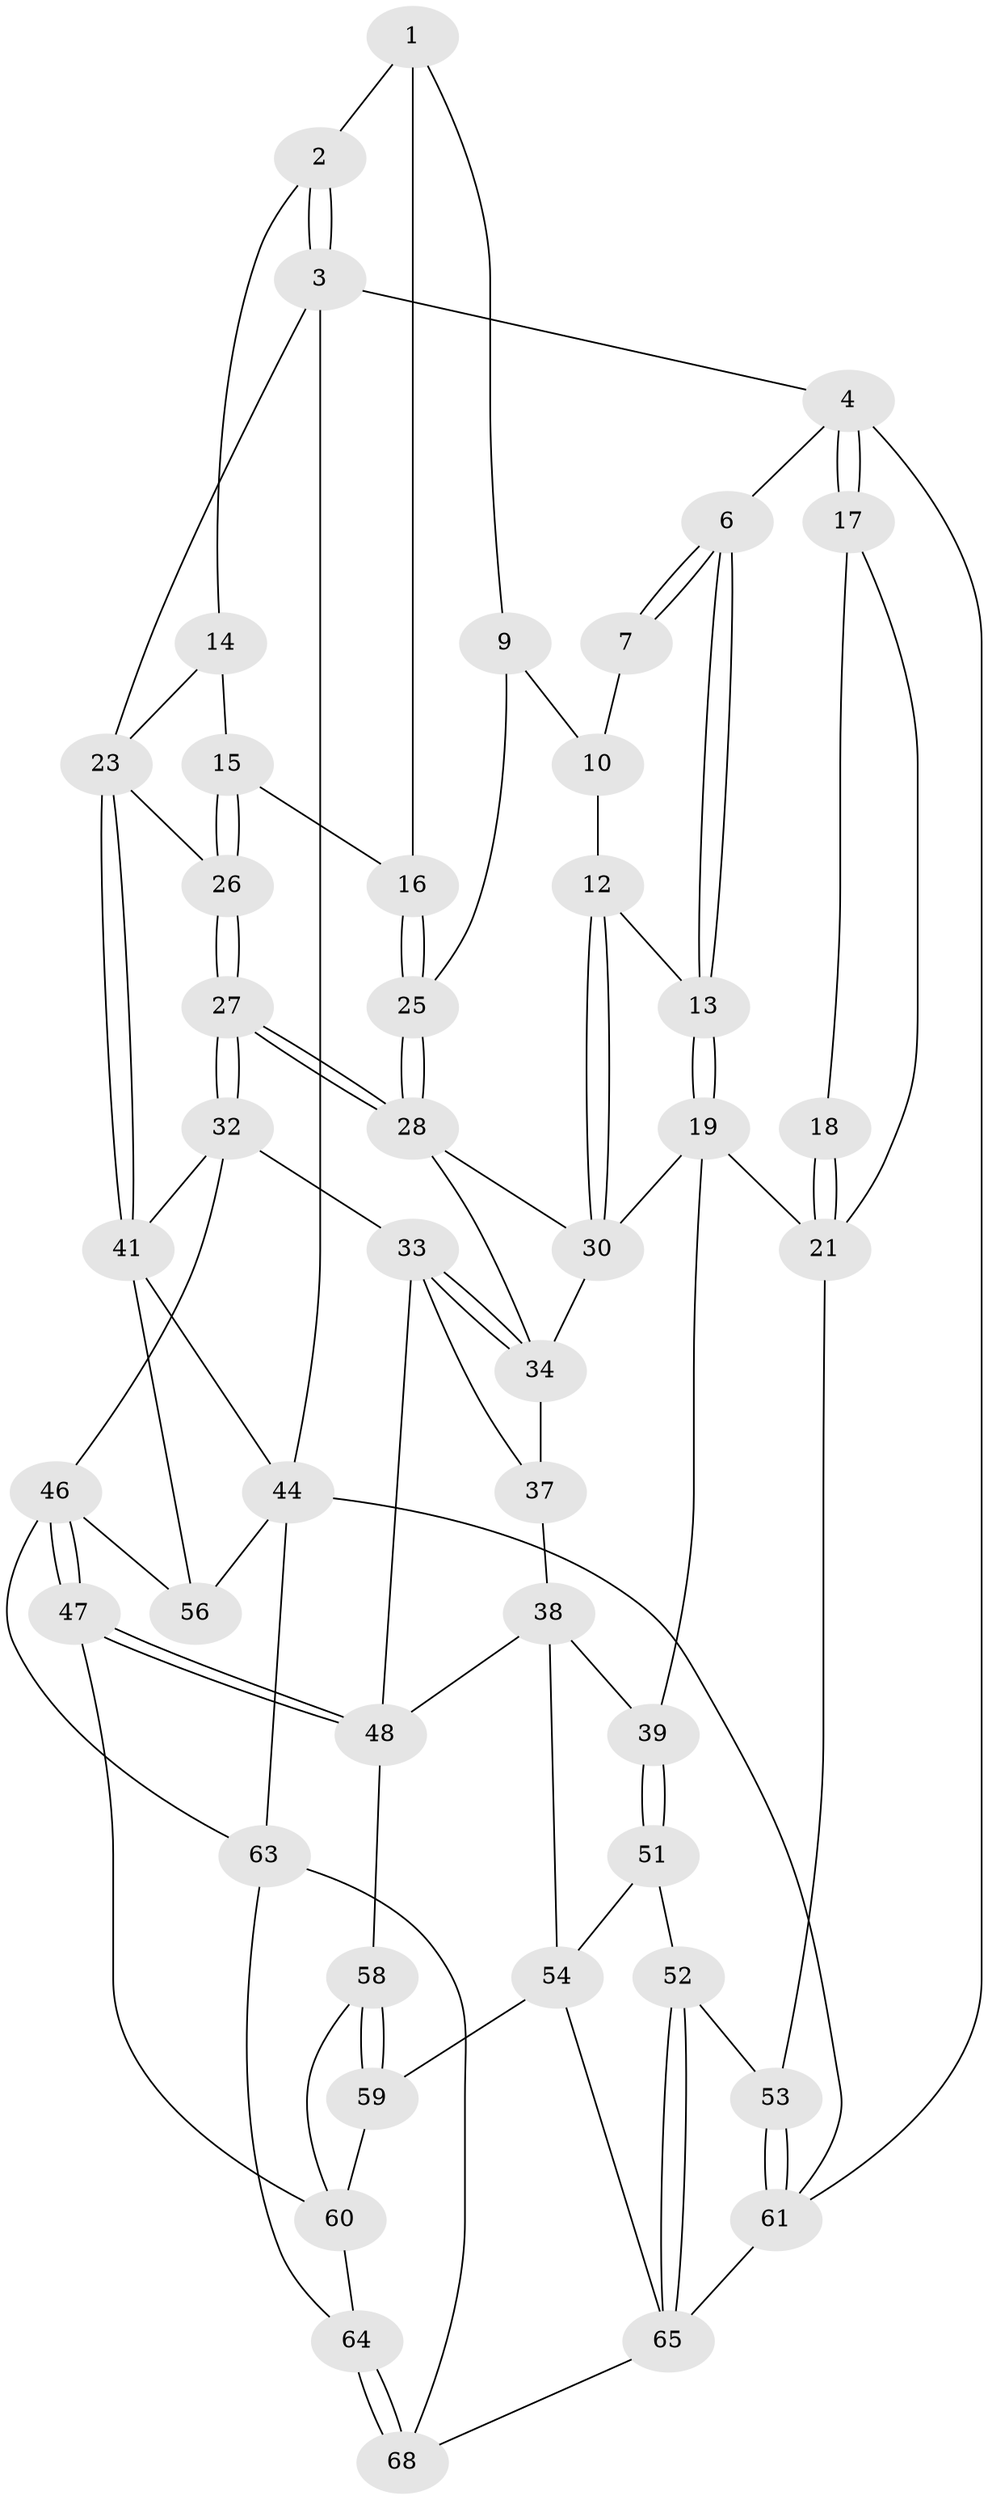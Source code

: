 // Generated by graph-tools (version 1.1) at 2025/52/02/27/25 19:52:42]
// undirected, 47 vertices, 102 edges
graph export_dot {
graph [start="1"]
  node [color=gray90,style=filled];
  1 [pos="+0.8912502268874376+0",super="+8"];
  2 [pos="+0.9021884972828973+0"];
  3 [pos="+1+0"];
  4 [pos="+0+0",super="+5"];
  6 [pos="+0.274356066928835+0"];
  7 [pos="+0.46670652015971564+0"];
  9 [pos="+0.5691505346039304+0.018871690663420856",super="+22"];
  10 [pos="+0.5081880864090156+0",super="+11"];
  12 [pos="+0.45165013766496864+0.13337081246561638"];
  13 [pos="+0.26761687104595877+0"];
  14 [pos="+0.8399078659268439+0"];
  15 [pos="+0.6963995835314583+0.09999376969680743"];
  16 [pos="+0.6548555404687411+0.08784134052402458"];
  17 [pos="+0+0"];
  18 [pos="+0.05967211595670244+0.058756140215419604"];
  19 [pos="+0.1747899348451275+0.3242306359664655",super="+20"];
  21 [pos="+0.06936063345880904+0.3488164308080781",super="+40"];
  23 [pos="+1+0.21188049076177512",super="+24"];
  25 [pos="+0.5938149630099235+0.18538785585219242"];
  26 [pos="+0.8230138661630297+0.2970239524252661"];
  27 [pos="+0.7873087569511434+0.3411841505979964"];
  28 [pos="+0.5959110323254615+0.2044849783171247",super="+29"];
  30 [pos="+0.4119126349367401+0.24487816759198958",super="+31"];
  32 [pos="+0.7835648711922659+0.3539730650482371",super="+43"];
  33 [pos="+0.6155206690076367+0.40275646492657746",super="+36"];
  34 [pos="+0.5472299183045675+0.34703766324127705",super="+35"];
  37 [pos="+0.500898502575895+0.49228801428278823"];
  38 [pos="+0.29374143692866367+0.45067750446241434",super="+50"];
  39 [pos="+0.17806216132037112+0.38893001358722146"];
  41 [pos="+1+0.5631535841221231",super="+42"];
  44 [pos="+1+1",super="+45"];
  46 [pos="+0.6957241894293299+0.6330514549596375",super="+57"];
  47 [pos="+0.6741223590931893+0.6333118663769055"];
  48 [pos="+0.6290206842148033+0.6143556963267723",super="+49"];
  51 [pos="+0.22462249426023562+0.6457168798080855"];
  52 [pos="+0.06319861331697714+0.7538430754503392"];
  53 [pos="+0+0.6312672181081167"];
  54 [pos="+0.394473710396952+0.77565919737351",super="+55"];
  56 [pos="+0.8861062215415026+0.7081952938590051"];
  58 [pos="+0.5420304961241633+0.6923642453488661"];
  59 [pos="+0.4181076046078607+0.7827753285800549"];
  60 [pos="+0.6198173490199238+0.7061248447007553",super="+62"];
  61 [pos="+0+1"];
  63 [pos="+0.7644301287856278+0.9436051058024816",super="+66"];
  64 [pos="+0.5491091088182054+0.8477793333938716"];
  65 [pos="+0.2099801540134625+1",super="+67"];
  68 [pos="+0.41286013654772624+1"];
  1 -- 2;
  1 -- 16;
  1 -- 9;
  2 -- 3;
  2 -- 3;
  2 -- 14;
  3 -- 4;
  3 -- 23;
  3 -- 44;
  4 -- 17;
  4 -- 17;
  4 -- 61;
  4 -- 6;
  6 -- 7;
  6 -- 7;
  6 -- 13;
  6 -- 13;
  7 -- 10;
  9 -- 10 [weight=2];
  9 -- 25;
  10 -- 12;
  12 -- 13;
  12 -- 30;
  12 -- 30;
  13 -- 19;
  13 -- 19;
  14 -- 15;
  14 -- 23;
  15 -- 16;
  15 -- 26;
  15 -- 26;
  16 -- 25;
  16 -- 25;
  17 -- 18;
  17 -- 21;
  18 -- 21;
  18 -- 21;
  19 -- 30;
  19 -- 21;
  19 -- 39;
  21 -- 53;
  23 -- 41;
  23 -- 41;
  23 -- 26;
  25 -- 28;
  25 -- 28;
  26 -- 27;
  26 -- 27;
  27 -- 28;
  27 -- 28;
  27 -- 32;
  27 -- 32;
  28 -- 34;
  28 -- 30;
  30 -- 34;
  32 -- 33;
  32 -- 41;
  32 -- 46;
  33 -- 34;
  33 -- 34;
  33 -- 37;
  33 -- 48;
  34 -- 37;
  37 -- 38;
  38 -- 39;
  38 -- 54;
  38 -- 48;
  39 -- 51;
  39 -- 51;
  41 -- 44;
  41 -- 56;
  44 -- 61;
  44 -- 56;
  44 -- 63;
  46 -- 47;
  46 -- 47;
  46 -- 56;
  46 -- 63;
  47 -- 48;
  47 -- 48;
  47 -- 60;
  48 -- 58;
  51 -- 52;
  51 -- 54;
  52 -- 53;
  52 -- 65;
  52 -- 65;
  53 -- 61;
  53 -- 61;
  54 -- 59;
  54 -- 65;
  58 -- 59;
  58 -- 59;
  58 -- 60;
  59 -- 60;
  60 -- 64;
  61 -- 65;
  63 -- 64;
  63 -- 68;
  64 -- 68;
  64 -- 68;
  65 -- 68;
}
